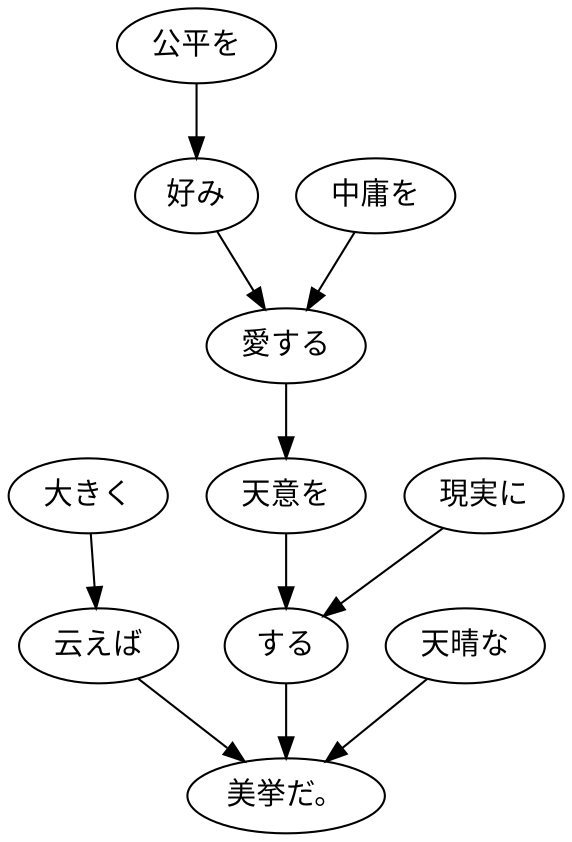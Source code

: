digraph graph1796 {
	node0 [label="大きく"];
	node1 [label="云えば"];
	node2 [label="公平を"];
	node3 [label="好み"];
	node4 [label="中庸を"];
	node5 [label="愛する"];
	node6 [label="天意を"];
	node7 [label="現実に"];
	node8 [label="する"];
	node9 [label="天晴な"];
	node10 [label="美挙だ。"];
	node0 -> node1;
	node1 -> node10;
	node2 -> node3;
	node3 -> node5;
	node4 -> node5;
	node5 -> node6;
	node6 -> node8;
	node7 -> node8;
	node8 -> node10;
	node9 -> node10;
}
